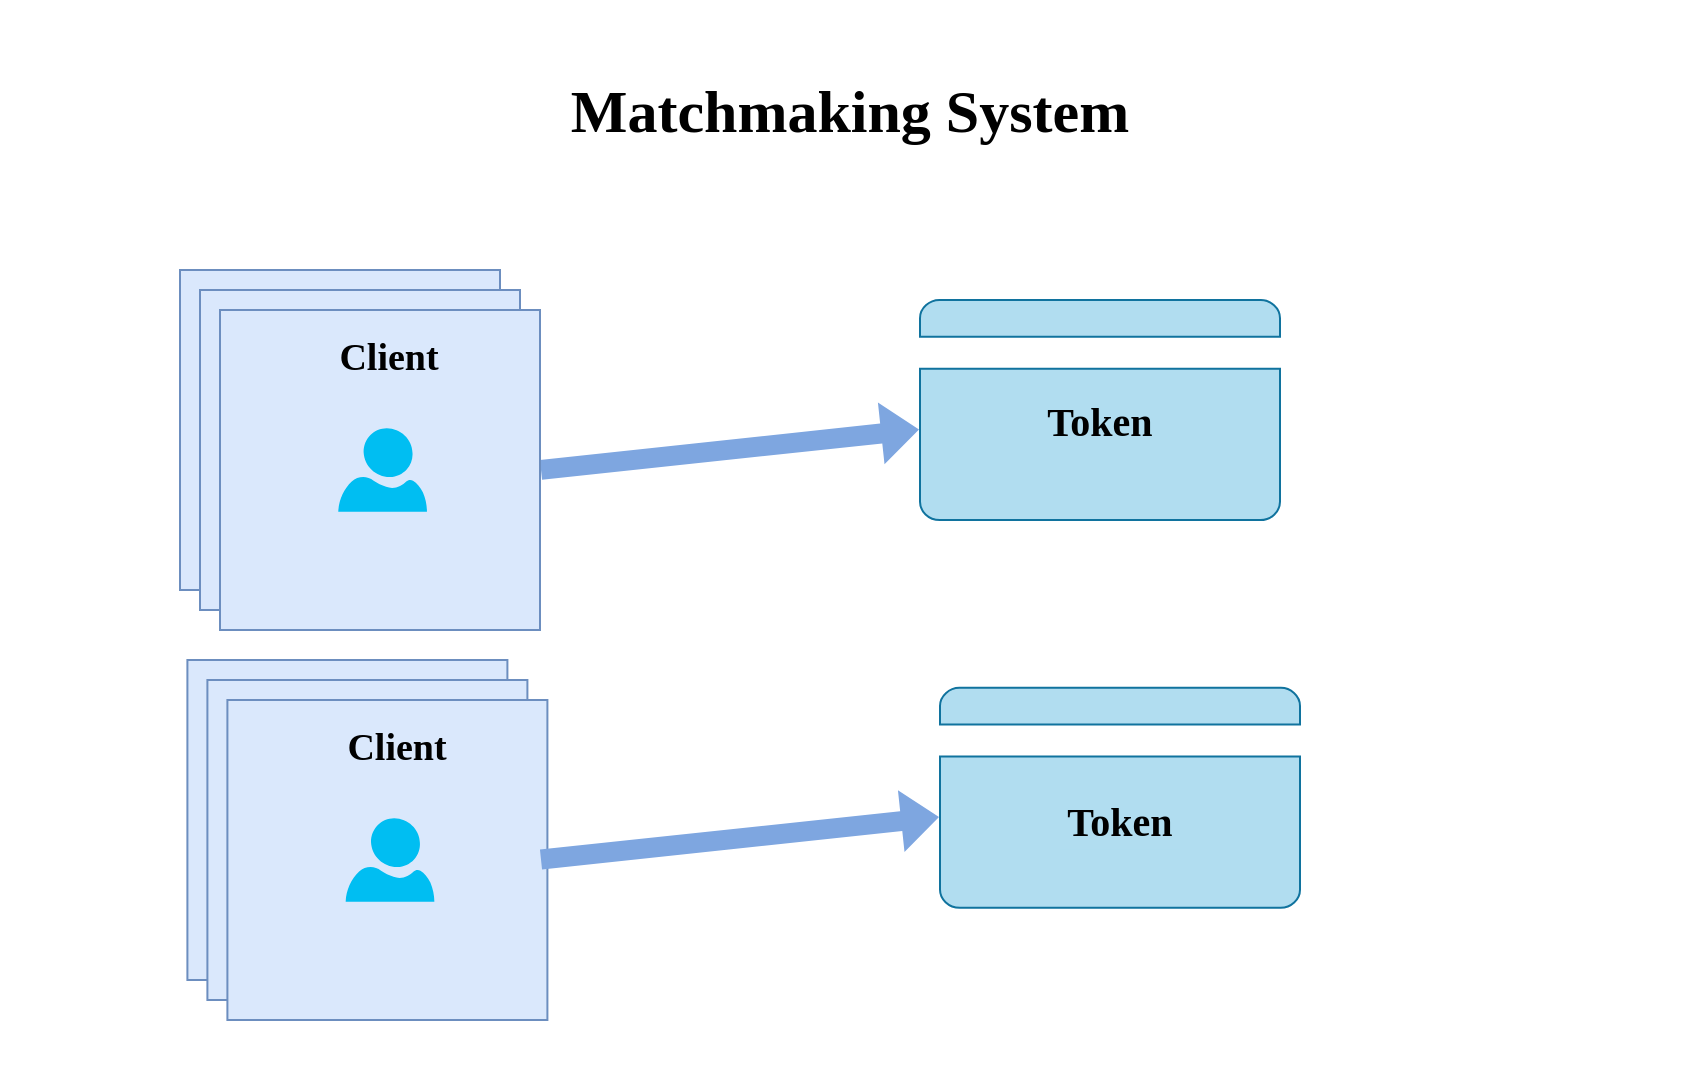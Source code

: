 <mxfile version="22.1.0" type="github">
  <diagram name="Page-1" id="wuofGZKgwK-js_nQWKqF">
    <mxGraphModel dx="1332" dy="728" grid="1" gridSize="10" guides="1" tooltips="1" connect="1" arrows="1" fold="1" page="1" pageScale="1" pageWidth="827" pageHeight="1169" math="0" shadow="0">
      <root>
        <mxCell id="0" />
        <mxCell id="1" parent="0" />
        <mxCell id="CHzbfjj1ZIRkGf9tCg_J-69" value="" style="rounded=0;whiteSpace=wrap;html=1;movable=0;resizable=0;rotatable=0;deletable=0;editable=0;locked=1;connectable=0;strokeColor=none;fillColor=none;" vertex="1" parent="1">
          <mxGeometry x="410" y="270" width="850" height="540" as="geometry" />
        </mxCell>
        <mxCell id="CHzbfjj1ZIRkGf9tCg_J-10" value="Matchmaking System" style="text;html=1;strokeColor=none;fillColor=none;align=center;verticalAlign=middle;whiteSpace=wrap;rounded=0;fontStyle=1;fontColor=#000000;fontSize=30;fontFamily=Comic Sans MS;labelPosition=center;verticalLabelPosition=middle;" vertex="1" parent="1">
          <mxGeometry x="575" y="290" width="520" height="70" as="geometry" />
        </mxCell>
        <mxCell id="CHzbfjj1ZIRkGf9tCg_J-67" value="" style="shape=flexArrow;endArrow=classic;html=1;rounded=0;fillColor=#7EA6E0;strokeColor=none;exitX=1;exitY=0.5;exitDx=0;exitDy=0;" edge="1" parent="1" source="CHzbfjj1ZIRkGf9tCg_J-95" target="CHzbfjj1ZIRkGf9tCg_J-72">
          <mxGeometry width="50" height="50" relative="1" as="geometry">
            <mxPoint x="770" y="620" as="sourcePoint" />
            <mxPoint x="980" y="565" as="targetPoint" />
          </mxGeometry>
        </mxCell>
        <mxCell id="CHzbfjj1ZIRkGf9tCg_J-77" value="" style="group" vertex="1" connectable="0" parent="1">
          <mxGeometry x="500" y="405" width="170" height="160" as="geometry" />
        </mxCell>
        <mxCell id="CHzbfjj1ZIRkGf9tCg_J-36" value="" style="whiteSpace=wrap;html=1;aspect=fixed;fillColor=#dae8fc;strokeColor=#6c8ebf;container=0;movable=1;resizable=1;rotatable=1;deletable=1;editable=1;locked=0;connectable=1;" vertex="1" parent="CHzbfjj1ZIRkGf9tCg_J-77">
          <mxGeometry width="160" height="160" as="geometry" />
        </mxCell>
        <mxCell id="CHzbfjj1ZIRkGf9tCg_J-37" value="Client" style="text;html=1;strokeColor=none;fillColor=none;align=center;verticalAlign=middle;whiteSpace=wrap;rounded=0;fontSize=19;fontFamily=Comic Sans MS;fontStyle=1;container=0;movable=1;resizable=1;rotatable=1;deletable=1;editable=1;locked=0;connectable=1;" vertex="1" parent="CHzbfjj1ZIRkGf9tCg_J-77">
          <mxGeometry x="7.391" y="13.913" width="155.217" height="20.87" as="geometry" />
        </mxCell>
        <mxCell id="CHzbfjj1ZIRkGf9tCg_J-40" value="" style="verticalLabelPosition=bottom;html=1;verticalAlign=top;align=center;strokeColor=none;fillColor=#00BEF2;shape=mxgraph.azure.user;movable=1;resizable=1;rotatable=1;deletable=1;editable=1;locked=0;connectable=1;container=0;" vertex="1" parent="CHzbfjj1ZIRkGf9tCg_J-77">
          <mxGeometry x="59.13" y="59.13" width="44.348" height="41.739" as="geometry" />
        </mxCell>
        <mxCell id="CHzbfjj1ZIRkGf9tCg_J-90" value="" style="group" vertex="1" connectable="0" parent="1">
          <mxGeometry x="510" y="415" width="170" height="160" as="geometry" />
        </mxCell>
        <mxCell id="CHzbfjj1ZIRkGf9tCg_J-91" value="" style="whiteSpace=wrap;html=1;aspect=fixed;fillColor=#dae8fc;strokeColor=#6c8ebf;container=0;movable=1;resizable=1;rotatable=1;deletable=1;editable=1;locked=0;connectable=1;" vertex="1" parent="CHzbfjj1ZIRkGf9tCg_J-90">
          <mxGeometry width="160" height="160" as="geometry" />
        </mxCell>
        <mxCell id="CHzbfjj1ZIRkGf9tCg_J-92" value="Client" style="text;html=1;strokeColor=none;fillColor=none;align=center;verticalAlign=middle;whiteSpace=wrap;rounded=0;fontSize=19;fontFamily=Comic Sans MS;fontStyle=1;container=0;movable=1;resizable=1;rotatable=1;deletable=1;editable=1;locked=0;connectable=1;" vertex="1" parent="CHzbfjj1ZIRkGf9tCg_J-90">
          <mxGeometry x="7.391" y="13.913" width="155.217" height="20.87" as="geometry" />
        </mxCell>
        <mxCell id="CHzbfjj1ZIRkGf9tCg_J-93" value="" style="verticalLabelPosition=bottom;html=1;verticalAlign=top;align=center;strokeColor=none;fillColor=#00BEF2;shape=mxgraph.azure.user;movable=1;resizable=1;rotatable=1;deletable=1;editable=1;locked=0;connectable=1;container=0;" vertex="1" parent="CHzbfjj1ZIRkGf9tCg_J-90">
          <mxGeometry x="59.13" y="59.13" width="44.348" height="41.739" as="geometry" />
        </mxCell>
        <mxCell id="CHzbfjj1ZIRkGf9tCg_J-94" value="" style="group" vertex="1" connectable="0" parent="1">
          <mxGeometry x="520" y="425" width="170" height="160" as="geometry" />
        </mxCell>
        <mxCell id="CHzbfjj1ZIRkGf9tCg_J-95" value="" style="whiteSpace=wrap;html=1;aspect=fixed;fillColor=#dae8fc;strokeColor=#6c8ebf;container=0;movable=1;resizable=1;rotatable=1;deletable=1;editable=1;locked=0;connectable=1;" vertex="1" parent="CHzbfjj1ZIRkGf9tCg_J-94">
          <mxGeometry width="160" height="160" as="geometry" />
        </mxCell>
        <mxCell id="CHzbfjj1ZIRkGf9tCg_J-96" value="Client" style="text;html=1;strokeColor=none;fillColor=none;align=center;verticalAlign=middle;whiteSpace=wrap;rounded=0;fontSize=19;fontFamily=Comic Sans MS;fontStyle=1;container=0;movable=1;resizable=1;rotatable=1;deletable=1;editable=1;locked=0;connectable=1;" vertex="1" parent="CHzbfjj1ZIRkGf9tCg_J-94">
          <mxGeometry x="7.391" y="13.913" width="155.217" height="20.87" as="geometry" />
        </mxCell>
        <mxCell id="CHzbfjj1ZIRkGf9tCg_J-97" value="" style="verticalLabelPosition=bottom;html=1;verticalAlign=top;align=center;strokeColor=none;fillColor=#00BEF2;shape=mxgraph.azure.user;movable=1;resizable=1;rotatable=1;deletable=1;editable=1;locked=0;connectable=1;container=0;" vertex="1" parent="CHzbfjj1ZIRkGf9tCg_J-94">
          <mxGeometry x="59.13" y="59.13" width="44.348" height="41.739" as="geometry" />
        </mxCell>
        <mxCell id="CHzbfjj1ZIRkGf9tCg_J-132" value="" style="whiteSpace=wrap;html=1;aspect=fixed;fillColor=#dae8fc;strokeColor=#6c8ebf;container=0;movable=1;resizable=1;rotatable=1;deletable=1;editable=1;locked=0;connectable=1;" vertex="1" parent="1">
          <mxGeometry x="503.7" y="600" width="160" height="160" as="geometry" />
        </mxCell>
        <mxCell id="CHzbfjj1ZIRkGf9tCg_J-133" value="Client" style="text;html=1;strokeColor=none;fillColor=none;align=center;verticalAlign=middle;whiteSpace=wrap;rounded=0;fontSize=19;fontFamily=Comic Sans MS;fontStyle=1;container=0;movable=1;resizable=1;rotatable=1;deletable=1;editable=1;locked=0;connectable=1;" vertex="1" parent="1">
          <mxGeometry x="511.091" y="613.913" width="155.217" height="20.87" as="geometry" />
        </mxCell>
        <mxCell id="CHzbfjj1ZIRkGf9tCg_J-134" value="" style="verticalLabelPosition=bottom;html=1;verticalAlign=top;align=center;strokeColor=none;fillColor=#00BEF2;shape=mxgraph.azure.user;movable=1;resizable=1;rotatable=1;deletable=1;editable=1;locked=0;connectable=1;container=0;" vertex="1" parent="1">
          <mxGeometry x="562.83" y="659.13" width="44.348" height="41.739" as="geometry" />
        </mxCell>
        <mxCell id="CHzbfjj1ZIRkGf9tCg_J-137" value="" style="whiteSpace=wrap;html=1;aspect=fixed;fillColor=#dae8fc;strokeColor=#6c8ebf;container=0;movable=1;resizable=1;rotatable=1;deletable=1;editable=1;locked=0;connectable=1;" vertex="1" parent="1">
          <mxGeometry x="513.7" y="610" width="160" height="160" as="geometry" />
        </mxCell>
        <mxCell id="CHzbfjj1ZIRkGf9tCg_J-138" value="Client" style="text;html=1;strokeColor=none;fillColor=none;align=center;verticalAlign=middle;whiteSpace=wrap;rounded=0;fontSize=19;fontFamily=Comic Sans MS;fontStyle=1;container=0;movable=1;resizable=1;rotatable=1;deletable=1;editable=1;locked=0;connectable=1;" vertex="1" parent="1">
          <mxGeometry x="521.091" y="623.913" width="155.217" height="20.87" as="geometry" />
        </mxCell>
        <mxCell id="CHzbfjj1ZIRkGf9tCg_J-139" value="" style="verticalLabelPosition=bottom;html=1;verticalAlign=top;align=center;strokeColor=none;fillColor=#00BEF2;shape=mxgraph.azure.user;movable=1;resizable=1;rotatable=1;deletable=1;editable=1;locked=0;connectable=1;container=0;" vertex="1" parent="1">
          <mxGeometry x="572.83" y="669.13" width="44.348" height="41.739" as="geometry" />
        </mxCell>
        <mxCell id="CHzbfjj1ZIRkGf9tCg_J-140" value="" style="whiteSpace=wrap;html=1;aspect=fixed;fillColor=#dae8fc;strokeColor=#6c8ebf;container=0;movable=1;resizable=1;rotatable=1;deletable=1;editable=1;locked=0;connectable=1;" vertex="1" parent="1">
          <mxGeometry x="523.7" y="620" width="160" height="160" as="geometry" />
        </mxCell>
        <mxCell id="CHzbfjj1ZIRkGf9tCg_J-141" value="Client" style="text;html=1;strokeColor=none;fillColor=none;align=center;verticalAlign=middle;whiteSpace=wrap;rounded=0;fontSize=19;fontFamily=Comic Sans MS;fontStyle=1;container=0;movable=1;resizable=1;rotatable=1;deletable=1;editable=1;locked=0;connectable=1;" vertex="1" parent="1">
          <mxGeometry x="531.091" y="633.913" width="155.217" height="20.87" as="geometry" />
        </mxCell>
        <mxCell id="CHzbfjj1ZIRkGf9tCg_J-142" value="" style="verticalLabelPosition=bottom;html=1;verticalAlign=top;align=center;strokeColor=none;fillColor=#00BEF2;shape=mxgraph.azure.user;movable=1;resizable=1;rotatable=1;deletable=1;editable=1;locked=0;connectable=1;container=0;" vertex="1" parent="1">
          <mxGeometry x="582.83" y="679.13" width="44.348" height="41.739" as="geometry" />
        </mxCell>
        <mxCell id="CHzbfjj1ZIRkGf9tCg_J-143" value="" style="group" vertex="1" connectable="0" parent="1">
          <mxGeometry x="870" y="420" width="180" height="110" as="geometry" />
        </mxCell>
        <mxCell id="CHzbfjj1ZIRkGf9tCg_J-72" value="" style="sketch=0;pointerEvents=1;shadow=0;dashed=0;html=1;labelPosition=center;verticalLabelPosition=bottom;verticalAlign=top;outlineConnect=0;align=center;shape=mxgraph.office.concepts.credit_card;fillColor=#b1ddf0;strokeColor=#10739e;" vertex="1" parent="CHzbfjj1ZIRkGf9tCg_J-143">
          <mxGeometry width="180" height="110" as="geometry" />
        </mxCell>
        <mxCell id="CHzbfjj1ZIRkGf9tCg_J-73" value="&lt;b&gt;&lt;font style=&quot;font-size: 20px;&quot;&gt;Token&lt;/font&gt;&lt;/b&gt;" style="text;html=1;strokeColor=none;fillColor=#b1ddf0;align=center;verticalAlign=middle;whiteSpace=wrap;rounded=0;fontColor=#000000;fontFamily=Comic Sans MS;" vertex="1" parent="CHzbfjj1ZIRkGf9tCg_J-143">
          <mxGeometry x="60" y="45" width="60" height="30" as="geometry" />
        </mxCell>
        <mxCell id="CHzbfjj1ZIRkGf9tCg_J-151" value="" style="sketch=0;pointerEvents=1;shadow=0;dashed=0;html=1;labelPosition=center;verticalLabelPosition=bottom;verticalAlign=top;outlineConnect=0;align=center;shape=mxgraph.office.concepts.credit_card;fillColor=#b1ddf0;strokeColor=#10739e;" vertex="1" parent="1">
          <mxGeometry x="880" y="613.91" width="180" height="110" as="geometry" />
        </mxCell>
        <mxCell id="CHzbfjj1ZIRkGf9tCg_J-152" value="&lt;b&gt;&lt;font style=&quot;font-size: 20px;&quot;&gt;Token&lt;/font&gt;&lt;/b&gt;" style="text;html=1;strokeColor=none;fillColor=#b1ddf0;align=center;verticalAlign=middle;whiteSpace=wrap;rounded=0;fontColor=#000000;fontFamily=Comic Sans MS;" vertex="1" parent="1">
          <mxGeometry x="940" y="664.78" width="60" height="30" as="geometry" />
        </mxCell>
        <mxCell id="CHzbfjj1ZIRkGf9tCg_J-153" value="" style="shape=flexArrow;endArrow=classic;html=1;rounded=0;fillColor=#7EA6E0;strokeColor=none;" edge="1" parent="1" target="CHzbfjj1ZIRkGf9tCg_J-151">
          <mxGeometry width="50" height="50" relative="1" as="geometry">
            <mxPoint x="680" y="699.78" as="sourcePoint" />
            <mxPoint x="890" y="644.78" as="targetPoint" />
          </mxGeometry>
        </mxCell>
      </root>
    </mxGraphModel>
  </diagram>
</mxfile>
